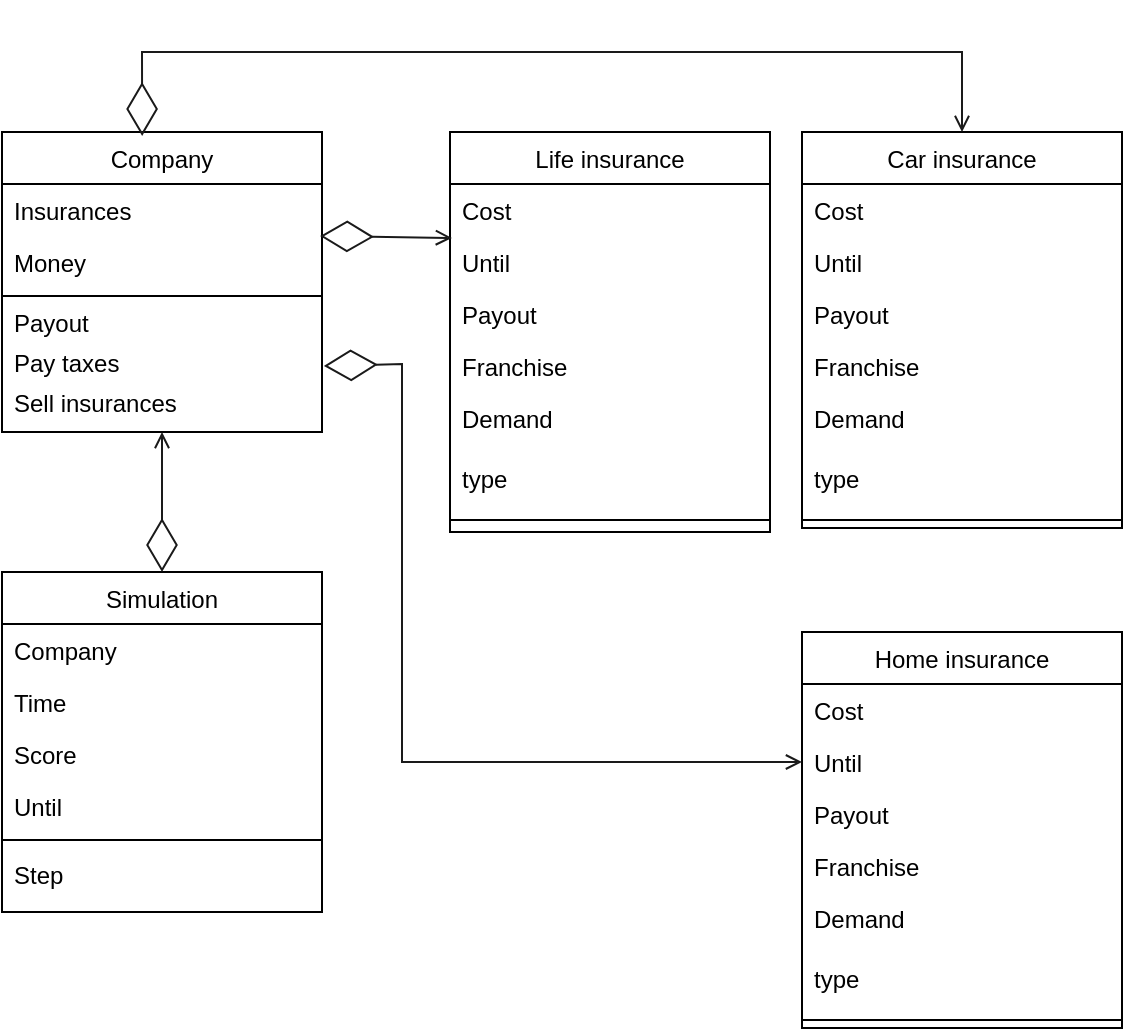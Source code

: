 <mxfile version="17.2.4" type="device"><diagram id="C5RBs43oDa-KdzZeNtuy" name="Page-1"><mxGraphModel dx="1422" dy="754" grid="1" gridSize="10" guides="1" tooltips="1" connect="1" arrows="1" fold="1" page="1" pageScale="1" pageWidth="827" pageHeight="1169" math="0" shadow="0"><root><mxCell id="WIyWlLk6GJQsqaUBKTNV-0"/><mxCell id="WIyWlLk6GJQsqaUBKTNV-1" parent="WIyWlLk6GJQsqaUBKTNV-0"/><mxCell id="zkfFHV4jXpPFQw0GAbJ--17" value="Life insurance" style="swimlane;fontStyle=0;align=center;verticalAlign=top;childLayout=stackLayout;horizontal=1;startSize=26;horizontalStack=0;resizeParent=1;resizeLast=0;collapsible=1;marginBottom=0;rounded=0;shadow=0;strokeWidth=1;" parent="WIyWlLk6GJQsqaUBKTNV-1" vertex="1"><mxGeometry x="394" y="110" width="160" height="200" as="geometry"><mxRectangle x="550" y="140" width="160" height="26" as="alternateBounds"/></mxGeometry></mxCell><mxCell id="zkfFHV4jXpPFQw0GAbJ--18" value="Cost" style="text;align=left;verticalAlign=top;spacingLeft=4;spacingRight=4;overflow=hidden;rotatable=0;points=[[0,0.5],[1,0.5]];portConstraint=eastwest;" parent="zkfFHV4jXpPFQw0GAbJ--17" vertex="1"><mxGeometry y="26" width="160" height="26" as="geometry"/></mxCell><mxCell id="zkfFHV4jXpPFQw0GAbJ--19" value="Until" style="text;align=left;verticalAlign=top;spacingLeft=4;spacingRight=4;overflow=hidden;rotatable=0;points=[[0,0.5],[1,0.5]];portConstraint=eastwest;rounded=0;shadow=0;html=0;" parent="zkfFHV4jXpPFQw0GAbJ--17" vertex="1"><mxGeometry y="52" width="160" height="26" as="geometry"/></mxCell><mxCell id="zkfFHV4jXpPFQw0GAbJ--20" value="Payout" style="text;align=left;verticalAlign=top;spacingLeft=4;spacingRight=4;overflow=hidden;rotatable=0;points=[[0,0.5],[1,0.5]];portConstraint=eastwest;rounded=0;shadow=0;html=0;" parent="zkfFHV4jXpPFQw0GAbJ--17" vertex="1"><mxGeometry y="78" width="160" height="26" as="geometry"/></mxCell><mxCell id="zkfFHV4jXpPFQw0GAbJ--21" value="Franchise" style="text;align=left;verticalAlign=top;spacingLeft=4;spacingRight=4;overflow=hidden;rotatable=0;points=[[0,0.5],[1,0.5]];portConstraint=eastwest;rounded=0;shadow=0;html=0;" parent="zkfFHV4jXpPFQw0GAbJ--17" vertex="1"><mxGeometry y="104" width="160" height="26" as="geometry"/></mxCell><mxCell id="raMPWovhc1vCRFMr_4Fw-46" value="Demand&#10;" style="text;align=left;verticalAlign=top;spacingLeft=4;spacingRight=4;overflow=hidden;rotatable=0;points=[[0,0.5],[1,0.5]];portConstraint=eastwest;rounded=0;shadow=0;html=0;" parent="zkfFHV4jXpPFQw0GAbJ--17" vertex="1"><mxGeometry y="130" width="160" height="30" as="geometry"/></mxCell><mxCell id="1lN-JetgiqDJY1kfHrLk-4" value="type" style="text;align=left;verticalAlign=top;spacingLeft=4;spacingRight=4;overflow=hidden;rotatable=0;points=[[0,0.5],[1,0.5]];portConstraint=eastwest;rounded=0;shadow=0;html=0;" vertex="1" parent="zkfFHV4jXpPFQw0GAbJ--17"><mxGeometry y="160" width="160" height="30" as="geometry"/></mxCell><mxCell id="zkfFHV4jXpPFQw0GAbJ--23" value="" style="line;html=1;strokeWidth=1;align=left;verticalAlign=middle;spacingTop=-1;spacingLeft=3;spacingRight=3;rotatable=0;labelPosition=right;points=[];portConstraint=eastwest;" parent="zkfFHV4jXpPFQw0GAbJ--17" vertex="1"><mxGeometry y="190" width="160" height="8" as="geometry"/></mxCell><mxCell id="raMPWovhc1vCRFMr_4Fw-13" value="Company" style="swimlane;fontStyle=0;align=center;verticalAlign=top;childLayout=stackLayout;horizontal=1;startSize=26;horizontalStack=0;resizeParent=1;resizeLast=0;collapsible=1;marginBottom=0;rounded=0;shadow=0;strokeWidth=1;" parent="WIyWlLk6GJQsqaUBKTNV-1" vertex="1"><mxGeometry x="170" y="110" width="160" height="150" as="geometry"><mxRectangle x="550" y="140" width="160" height="26" as="alternateBounds"/></mxGeometry></mxCell><mxCell id="raMPWovhc1vCRFMr_4Fw-14" value="Insurances" style="text;align=left;verticalAlign=top;spacingLeft=4;spacingRight=4;overflow=hidden;rotatable=0;points=[[0,0.5],[1,0.5]];portConstraint=eastwest;" parent="raMPWovhc1vCRFMr_4Fw-13" vertex="1"><mxGeometry y="26" width="160" height="26" as="geometry"/></mxCell><mxCell id="raMPWovhc1vCRFMr_4Fw-15" value="Money" style="text;align=left;verticalAlign=top;spacingLeft=4;spacingRight=4;overflow=hidden;rotatable=0;points=[[0,0.5],[1,0.5]];portConstraint=eastwest;rounded=0;shadow=0;html=0;" parent="raMPWovhc1vCRFMr_4Fw-13" vertex="1"><mxGeometry y="52" width="160" height="26" as="geometry"/></mxCell><mxCell id="raMPWovhc1vCRFMr_4Fw-19" value="" style="line;html=1;strokeWidth=1;align=left;verticalAlign=middle;spacingTop=-1;spacingLeft=3;spacingRight=3;rotatable=0;labelPosition=right;points=[];portConstraint=eastwest;" parent="raMPWovhc1vCRFMr_4Fw-13" vertex="1"><mxGeometry y="78" width="160" height="8" as="geometry"/></mxCell><mxCell id="raMPWovhc1vCRFMr_4Fw-22" value="Payout" style="text;html=1;align=left;verticalAlign=middle;resizable=0;points=[];autosize=1;strokeColor=none;fillColor=none;spacingLeft=4;" parent="raMPWovhc1vCRFMr_4Fw-13" vertex="1"><mxGeometry y="86" width="160" height="20" as="geometry"/></mxCell><mxCell id="raMPWovhc1vCRFMr_4Fw-20" value="Pay taxes" style="text;html=1;align=left;verticalAlign=middle;resizable=0;points=[];autosize=1;strokeColor=none;fillColor=none;spacingLeft=4;" parent="raMPWovhc1vCRFMr_4Fw-13" vertex="1"><mxGeometry y="106" width="160" height="20" as="geometry"/></mxCell><mxCell id="raMPWovhc1vCRFMr_4Fw-21" value="Sell insurances" style="text;html=1;align=left;verticalAlign=middle;resizable=0;points=[];autosize=1;strokeColor=none;fillColor=none;spacingLeft=4;" parent="raMPWovhc1vCRFMr_4Fw-13" vertex="1"><mxGeometry y="126" width="160" height="20" as="geometry"/></mxCell><mxCell id="raMPWovhc1vCRFMr_4Fw-25" value="Simulation&#10;" style="swimlane;fontStyle=0;align=center;verticalAlign=top;childLayout=stackLayout;horizontal=1;startSize=26;horizontalStack=0;resizeParent=1;resizeLast=0;collapsible=1;marginBottom=0;rounded=0;shadow=0;strokeWidth=1;" parent="WIyWlLk6GJQsqaUBKTNV-1" vertex="1"><mxGeometry x="170" y="330" width="160" height="170" as="geometry"><mxRectangle x="550" y="140" width="160" height="26" as="alternateBounds"/></mxGeometry></mxCell><mxCell id="raMPWovhc1vCRFMr_4Fw-27" value="Company" style="text;align=left;verticalAlign=top;spacingLeft=4;spacingRight=4;overflow=hidden;rotatable=0;points=[[0,0.5],[1,0.5]];portConstraint=eastwest;rounded=0;shadow=0;html=0;" parent="raMPWovhc1vCRFMr_4Fw-25" vertex="1"><mxGeometry y="26" width="160" height="26" as="geometry"/></mxCell><mxCell id="raMPWovhc1vCRFMr_4Fw-47" value="Time" style="text;align=left;verticalAlign=top;spacingLeft=4;spacingRight=4;overflow=hidden;rotatable=0;points=[[0,0.5],[1,0.5]];portConstraint=eastwest;rounded=0;shadow=0;html=0;" parent="raMPWovhc1vCRFMr_4Fw-25" vertex="1"><mxGeometry y="52" width="160" height="26" as="geometry"/></mxCell><mxCell id="raMPWovhc1vCRFMr_4Fw-24" value="Score" style="text;align=left;verticalAlign=top;spacingLeft=4;spacingRight=4;overflow=hidden;rotatable=0;points=[[0,0.5],[1,0.5]];portConstraint=eastwest;rounded=0;shadow=0;html=0;" parent="raMPWovhc1vCRFMr_4Fw-25" vertex="1"><mxGeometry y="78" width="160" height="26" as="geometry"/></mxCell><mxCell id="CbL8jTbHkvsMjTh46qco-28" value="Until&#10;" style="text;align=left;verticalAlign=top;spacingLeft=4;spacingRight=4;overflow=hidden;rotatable=0;points=[[0,0.5],[1,0.5]];portConstraint=eastwest;rounded=0;shadow=0;html=0;" parent="raMPWovhc1vCRFMr_4Fw-25" vertex="1"><mxGeometry y="104" width="160" height="26" as="geometry"/></mxCell><mxCell id="raMPWovhc1vCRFMr_4Fw-30" value="" style="line;html=1;strokeWidth=1;align=left;verticalAlign=middle;spacingTop=-1;spacingLeft=3;spacingRight=3;rotatable=0;labelPosition=right;points=[];portConstraint=eastwest;" parent="raMPWovhc1vCRFMr_4Fw-25" vertex="1"><mxGeometry y="130" width="160" height="8" as="geometry"/></mxCell><mxCell id="CbL8jTbHkvsMjTh46qco-0" value="Step" style="text;align=left;verticalAlign=top;spacingLeft=4;spacingRight=4;overflow=hidden;rotatable=0;points=[[0,0.5],[1,0.5]];portConstraint=eastwest;rounded=0;shadow=0;html=0;" parent="raMPWovhc1vCRFMr_4Fw-25" vertex="1"><mxGeometry y="138" width="160" height="26" as="geometry"/></mxCell><mxCell id="raMPWovhc1vCRFMr_4Fw-65" value="" style="endArrow=diamondThin;endFill=0;endSize=24;html=1;rounded=0;strokeColor=#1A1A1A;entryX=0.5;entryY=0;entryDx=0;entryDy=0;entryPerimeter=0;exitX=0.5;exitY=1;exitDx=0;exitDy=0;startArrow=open;startFill=0;" parent="WIyWlLk6GJQsqaUBKTNV-1" source="raMPWovhc1vCRFMr_4Fw-13" target="raMPWovhc1vCRFMr_4Fw-25" edge="1"><mxGeometry width="160" relative="1" as="geometry"><mxPoint x="120" y="134" as="sourcePoint"/><mxPoint x="280" y="260" as="targetPoint"/></mxGeometry></mxCell><mxCell id="CbL8jTbHkvsMjTh46qco-1" value="Car insurance" style="swimlane;fontStyle=0;align=center;verticalAlign=top;childLayout=stackLayout;horizontal=1;startSize=26;horizontalStack=0;resizeParent=1;resizeLast=0;collapsible=1;marginBottom=0;rounded=0;shadow=0;strokeWidth=1;" parent="WIyWlLk6GJQsqaUBKTNV-1" vertex="1"><mxGeometry x="570" y="110" width="160" height="198" as="geometry"><mxRectangle x="550" y="140" width="160" height="26" as="alternateBounds"/></mxGeometry></mxCell><mxCell id="CbL8jTbHkvsMjTh46qco-2" value="Cost" style="text;align=left;verticalAlign=top;spacingLeft=4;spacingRight=4;overflow=hidden;rotatable=0;points=[[0,0.5],[1,0.5]];portConstraint=eastwest;" parent="CbL8jTbHkvsMjTh46qco-1" vertex="1"><mxGeometry y="26" width="160" height="26" as="geometry"/></mxCell><mxCell id="CbL8jTbHkvsMjTh46qco-3" value="Until" style="text;align=left;verticalAlign=top;spacingLeft=4;spacingRight=4;overflow=hidden;rotatable=0;points=[[0,0.5],[1,0.5]];portConstraint=eastwest;rounded=0;shadow=0;html=0;" parent="CbL8jTbHkvsMjTh46qco-1" vertex="1"><mxGeometry y="52" width="160" height="26" as="geometry"/></mxCell><mxCell id="CbL8jTbHkvsMjTh46qco-4" value="Payout" style="text;align=left;verticalAlign=top;spacingLeft=4;spacingRight=4;overflow=hidden;rotatable=0;points=[[0,0.5],[1,0.5]];portConstraint=eastwest;rounded=0;shadow=0;html=0;" parent="CbL8jTbHkvsMjTh46qco-1" vertex="1"><mxGeometry y="78" width="160" height="26" as="geometry"/></mxCell><mxCell id="CbL8jTbHkvsMjTh46qco-5" value="Franchise" style="text;align=left;verticalAlign=top;spacingLeft=4;spacingRight=4;overflow=hidden;rotatable=0;points=[[0,0.5],[1,0.5]];portConstraint=eastwest;rounded=0;shadow=0;html=0;" parent="CbL8jTbHkvsMjTh46qco-1" vertex="1"><mxGeometry y="104" width="160" height="26" as="geometry"/></mxCell><mxCell id="CbL8jTbHkvsMjTh46qco-7" value="Demand&#10;" style="text;align=left;verticalAlign=top;spacingLeft=4;spacingRight=4;overflow=hidden;rotatable=0;points=[[0,0.5],[1,0.5]];portConstraint=eastwest;rounded=0;shadow=0;html=0;" parent="CbL8jTbHkvsMjTh46qco-1" vertex="1"><mxGeometry y="130" width="160" height="30" as="geometry"/></mxCell><mxCell id="1lN-JetgiqDJY1kfHrLk-5" value="type" style="text;align=left;verticalAlign=top;spacingLeft=4;spacingRight=4;overflow=hidden;rotatable=0;points=[[0,0.5],[1,0.5]];portConstraint=eastwest;rounded=0;shadow=0;html=0;" vertex="1" parent="CbL8jTbHkvsMjTh46qco-1"><mxGeometry y="160" width="160" height="30" as="geometry"/></mxCell><mxCell id="CbL8jTbHkvsMjTh46qco-8" value="" style="line;html=1;strokeWidth=1;align=left;verticalAlign=middle;spacingTop=-1;spacingLeft=3;spacingRight=3;rotatable=0;labelPosition=right;points=[];portConstraint=eastwest;" parent="CbL8jTbHkvsMjTh46qco-1" vertex="1"><mxGeometry y="190" width="160" height="8" as="geometry"/></mxCell><mxCell id="CbL8jTbHkvsMjTh46qco-11" value="Home insurance" style="swimlane;fontStyle=0;align=center;verticalAlign=top;childLayout=stackLayout;horizontal=1;startSize=26;horizontalStack=0;resizeParent=1;resizeLast=0;collapsible=1;marginBottom=0;rounded=0;shadow=0;strokeWidth=1;" parent="WIyWlLk6GJQsqaUBKTNV-1" vertex="1"><mxGeometry x="570" y="360" width="160" height="198" as="geometry"><mxRectangle x="550" y="140" width="160" height="26" as="alternateBounds"/></mxGeometry></mxCell><mxCell id="CbL8jTbHkvsMjTh46qco-12" value="Cost" style="text;align=left;verticalAlign=top;spacingLeft=4;spacingRight=4;overflow=hidden;rotatable=0;points=[[0,0.5],[1,0.5]];portConstraint=eastwest;" parent="CbL8jTbHkvsMjTh46qco-11" vertex="1"><mxGeometry y="26" width="160" height="26" as="geometry"/></mxCell><mxCell id="CbL8jTbHkvsMjTh46qco-13" value="Until" style="text;align=left;verticalAlign=top;spacingLeft=4;spacingRight=4;overflow=hidden;rotatable=0;points=[[0,0.5],[1,0.5]];portConstraint=eastwest;rounded=0;shadow=0;html=0;" parent="CbL8jTbHkvsMjTh46qco-11" vertex="1"><mxGeometry y="52" width="160" height="26" as="geometry"/></mxCell><mxCell id="CbL8jTbHkvsMjTh46qco-14" value="Payout" style="text;align=left;verticalAlign=top;spacingLeft=4;spacingRight=4;overflow=hidden;rotatable=0;points=[[0,0.5],[1,0.5]];portConstraint=eastwest;rounded=0;shadow=0;html=0;" parent="CbL8jTbHkvsMjTh46qco-11" vertex="1"><mxGeometry y="78" width="160" height="26" as="geometry"/></mxCell><mxCell id="CbL8jTbHkvsMjTh46qco-15" value="Franchise" style="text;align=left;verticalAlign=top;spacingLeft=4;spacingRight=4;overflow=hidden;rotatable=0;points=[[0,0.5],[1,0.5]];portConstraint=eastwest;rounded=0;shadow=0;html=0;" parent="CbL8jTbHkvsMjTh46qco-11" vertex="1"><mxGeometry y="104" width="160" height="26" as="geometry"/></mxCell><mxCell id="CbL8jTbHkvsMjTh46qco-17" value="Demand&#10;" style="text;align=left;verticalAlign=top;spacingLeft=4;spacingRight=4;overflow=hidden;rotatable=0;points=[[0,0.5],[1,0.5]];portConstraint=eastwest;rounded=0;shadow=0;html=0;" parent="CbL8jTbHkvsMjTh46qco-11" vertex="1"><mxGeometry y="130" width="160" height="30" as="geometry"/></mxCell><mxCell id="1lN-JetgiqDJY1kfHrLk-6" value="type" style="text;align=left;verticalAlign=top;spacingLeft=4;spacingRight=4;overflow=hidden;rotatable=0;points=[[0,0.5],[1,0.5]];portConstraint=eastwest;rounded=0;shadow=0;html=0;" vertex="1" parent="CbL8jTbHkvsMjTh46qco-11"><mxGeometry y="160" width="160" height="30" as="geometry"/></mxCell><mxCell id="CbL8jTbHkvsMjTh46qco-18" value="" style="line;html=1;strokeWidth=1;align=left;verticalAlign=middle;spacingTop=-1;spacingLeft=3;spacingRight=3;rotatable=0;labelPosition=right;points=[];portConstraint=eastwest;" parent="CbL8jTbHkvsMjTh46qco-11" vertex="1"><mxGeometry y="190" width="160" height="8" as="geometry"/></mxCell><mxCell id="1lN-JetgiqDJY1kfHrLk-0" value="" style="endArrow=diamondThin;endFill=0;endSize=24;html=1;rounded=0;strokeColor=#1A1A1A;exitX=0;exitY=0.5;exitDx=0;exitDy=0;startArrow=open;startFill=0;entryX=1.006;entryY=0.55;entryDx=0;entryDy=0;entryPerimeter=0;" edge="1" parent="WIyWlLk6GJQsqaUBKTNV-1" source="CbL8jTbHkvsMjTh46qco-13" target="raMPWovhc1vCRFMr_4Fw-20"><mxGeometry width="160" relative="1" as="geometry"><mxPoint x="260" y="270" as="sourcePoint"/><mxPoint x="570" y="460" as="targetPoint"/><Array as="points"><mxPoint x="370" y="425"/><mxPoint x="370" y="226"/></Array></mxGeometry></mxCell><mxCell id="1lN-JetgiqDJY1kfHrLk-1" value="" style="endArrow=diamondThin;endFill=0;endSize=24;html=1;rounded=0;strokeColor=#1A1A1A;entryX=0.994;entryY=1;entryDx=0;entryDy=0;entryPerimeter=0;startArrow=open;startFill=0;exitX=0.006;exitY=1.038;exitDx=0;exitDy=0;exitPerimeter=0;" edge="1" parent="WIyWlLk6GJQsqaUBKTNV-1" source="zkfFHV4jXpPFQw0GAbJ--18" target="raMPWovhc1vCRFMr_4Fw-14"><mxGeometry width="160" relative="1" as="geometry"><mxPoint x="390" y="160" as="sourcePoint"/><mxPoint x="260" y="340" as="targetPoint"/></mxGeometry></mxCell><mxCell id="1lN-JetgiqDJY1kfHrLk-2" value="" style="endArrow=diamondThin;endFill=0;endSize=24;html=1;rounded=0;strokeColor=#1A1A1A;entryX=0.438;entryY=0.013;entryDx=0;entryDy=0;entryPerimeter=0;startArrow=open;startFill=0;exitX=0.5;exitY=0;exitDx=0;exitDy=0;" edge="1" parent="WIyWlLk6GJQsqaUBKTNV-1" source="CbL8jTbHkvsMjTh46qco-1" target="raMPWovhc1vCRFMr_4Fw-13"><mxGeometry width="160" relative="1" as="geometry"><mxPoint x="400" y="170" as="sourcePoint"/><mxPoint x="339.04" y="172" as="targetPoint"/><Array as="points"><mxPoint x="650" y="70"/><mxPoint x="240" y="70"/></Array></mxGeometry></mxCell></root></mxGraphModel></diagram></mxfile>